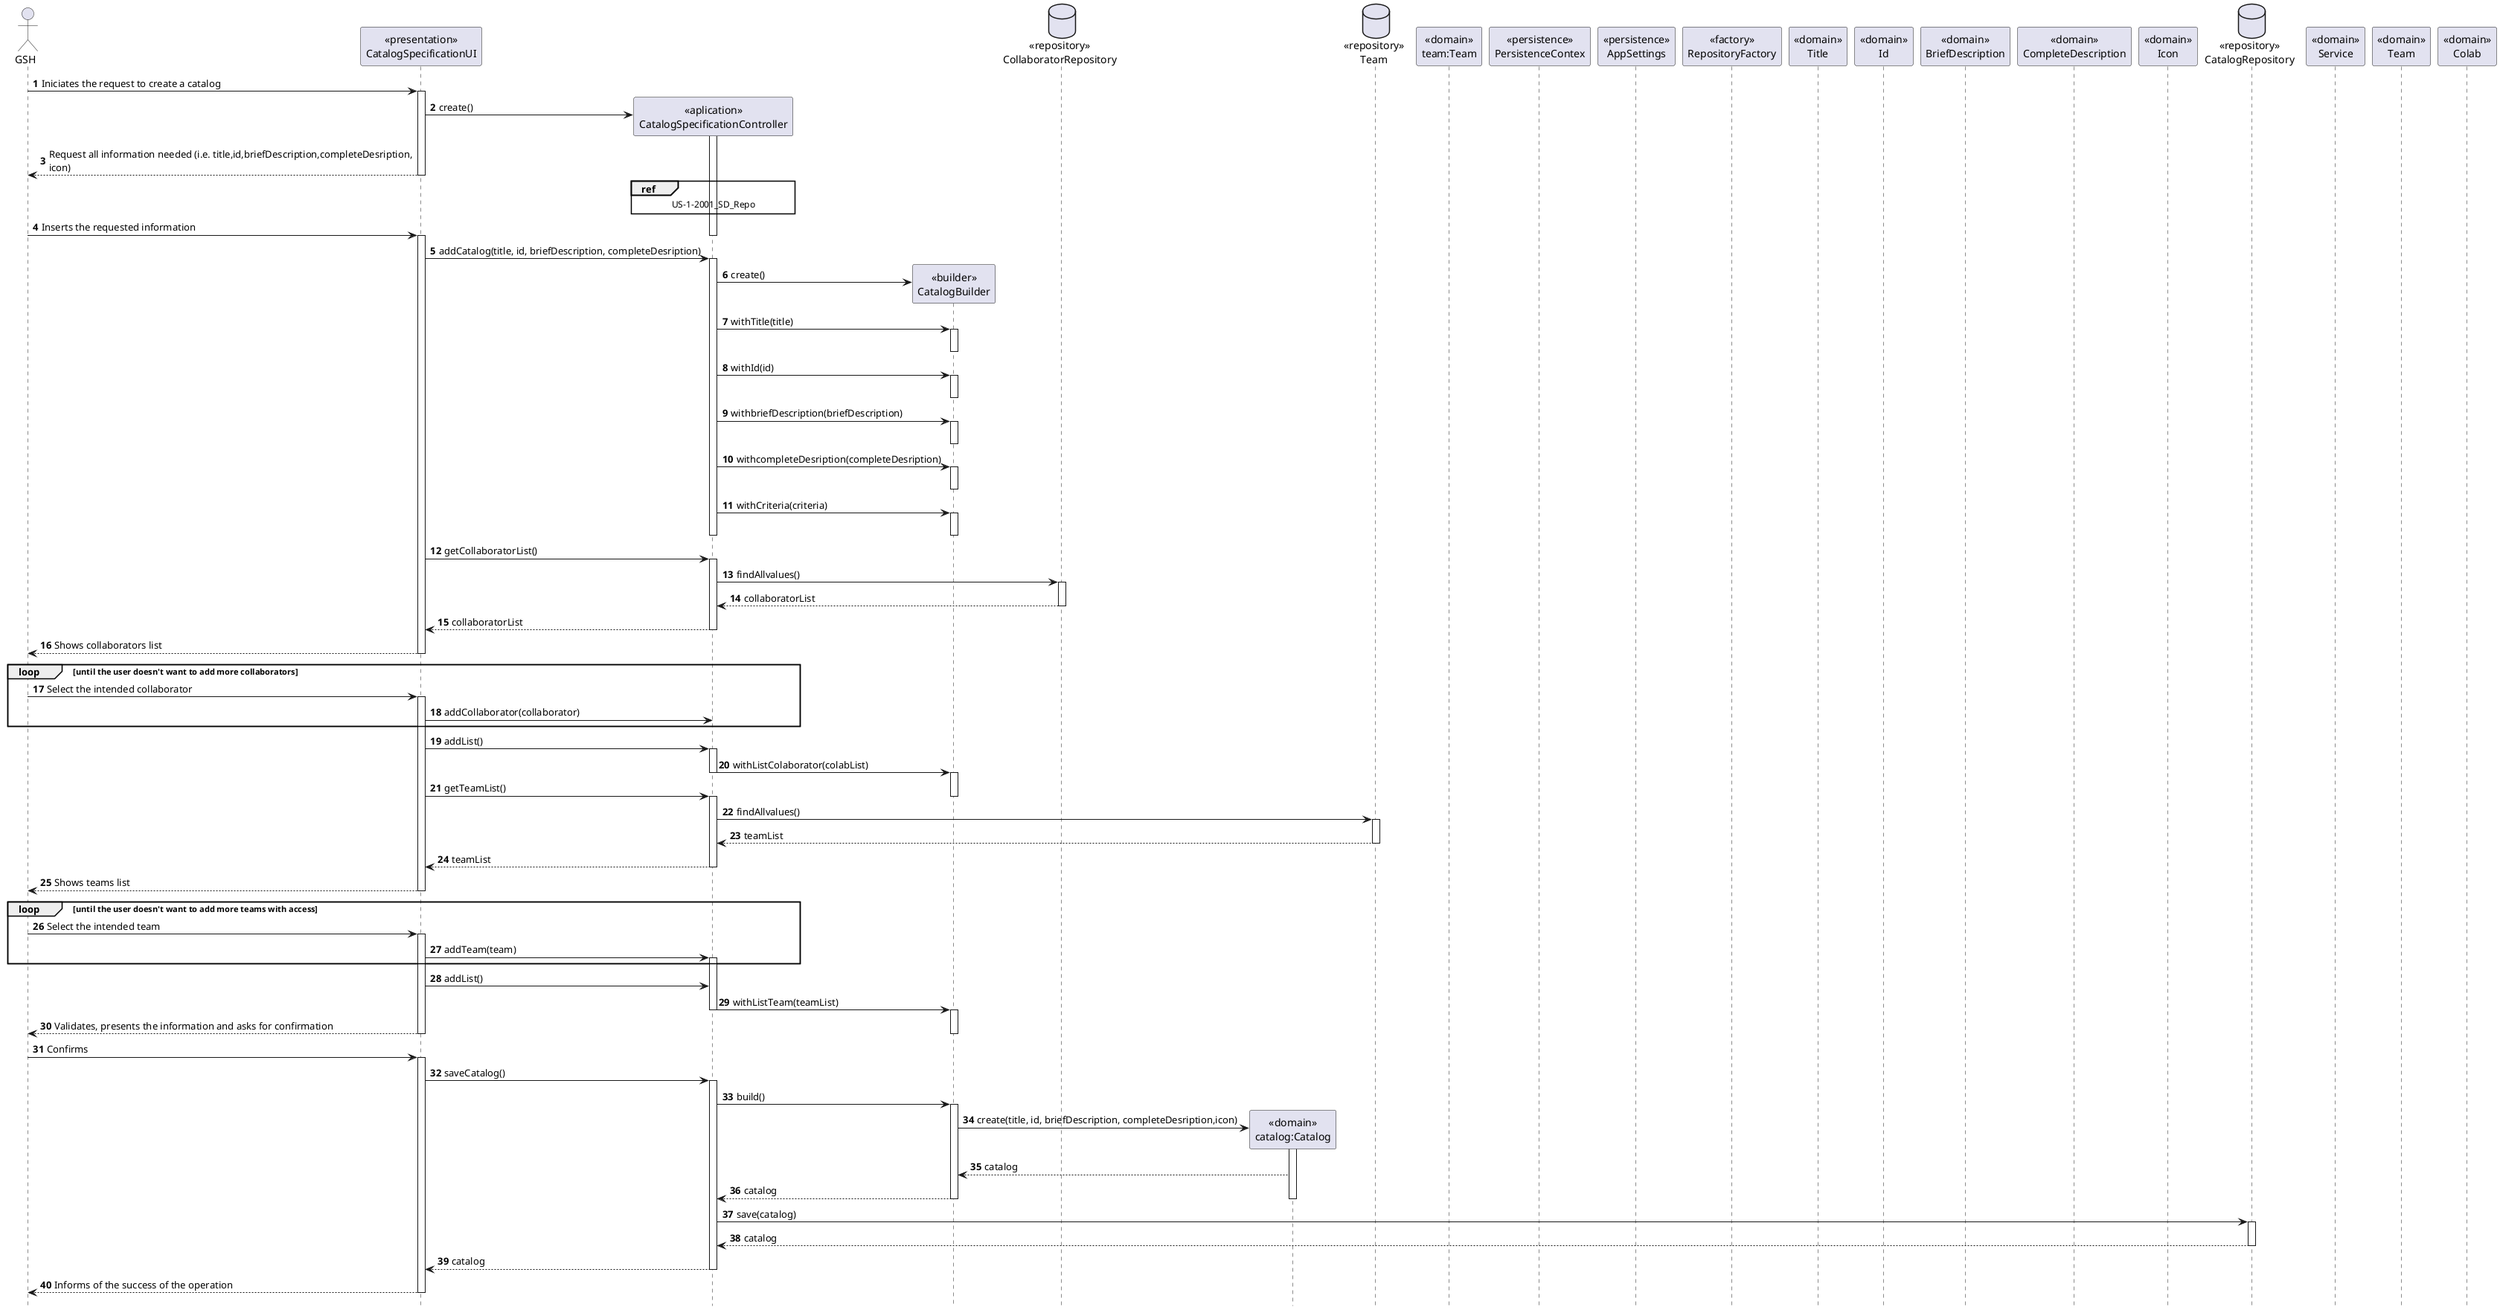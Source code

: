 @startuml
autonumber
hide footbox

actor "GSH" as GSH

participant "<<presentation>>\nCatalogSpecificationUI" as UI
participant "<<aplication>>\nCatalogSpecificationController" as CTRL
participant "<<builder>>\nCatalogBuilder" as CB
database "<<repository>>\nCollaboratorRepository" as COLLAB
participant "<<domain>>\ncatalog:Catalog" as CATALOG
database "<<repository>>\nTeam" as TEAM

participant "<<domain>>\nteam:Team" as TEA
database "<<repository>>\nCatalogRepository" as CR

participant "<<persistence>>\nPersistenceContex" as PC
participant "<<persistence>>\nAppSettings" as AS
participant "<<factory>>\nRepositoryFactory" as RF
participant "<<domain>>\nTitle" as TL
participant "<<domain>>\nId" as ID
participant "<<domain>>\nBriefDescription" as BD
participant "<<domain>>\nCompleteDescription" as CD
participant "<<domain>>\nIcon" as IC
participant "<<domain>>\nCriteria" as CR
participant "<<domain>>\nService" as SV
participant "<<domain>>\nTeam" as TM
participant "<<domain>>\nColab" as COLAB




GSH-> UI : Iniciates the request to create a catalog
activate UI

UI-> CTRL** : create()
activate CTRL
UI --> GSH: Request all information needed (i.e. title,id,briefDescription,completeDesription,\nicon)

ref over CTRL
US-1-2001_SD_Repo
end ref

deactivate UI
GSH-> UI : Inserts the requested information
deactivate CTRL
activate UI
UI-> CTRL : addCatalog(title, id, briefDescription, completeDesription)
activate CTRL

CTRL-> CB** : create()
CTRL-> CB : withTitle(title)
activate CB
deactivate CB
CTRL-> CB : withId(id)
activate CB
deactivate CB
CTRL-> CB : withbriefDescription(briefDescription)
activate CB
deactivate CB
CTRL-> CB : withcompleteDesription(completeDesription)
activate CB
deactivate CB

CTRL-> CB : withCriteria(criteria)
activate CB
deactivate CB
deactivate CB
deactivate CTRL

UI-> CTRL : getCollaboratorList()
activate CTRL

CTRL-> COLLAB : findAllvalues()
activate COLLAB

COLLAB--> CTRL : collaboratorList
deactivate COLLAB
CTRL--> UI : collaboratorList
deactivate CTRL

UI --> GSH: Shows collaborators list
deactivate UI

loop until the user doesn't want to add more collaborators
GSH-> UI : Select the intended collaborator
activate UI

UI-> CTRL : addCollaborator(collaborator)
end
UI->CTRL : addList()
activate CTRL

CTRL-> CB : withListColaborator(colabList)
deactivate CTRL

activate CB



UI-> CTRL : getTeamList()
deactivate CB
activate CTRL

CTRL-> TEAM : findAllvalues()
activate TEAM

TEAM--> CTRL : teamList
deactivate TEAM
CTRL--> UI : teamList
deactivate CTRL

UI --> GSH: Shows teams list
deactivate UI

loop until the user doesn't want to add more teams with access
GSH-> UI : Select the intended team
activate UI

UI-> CTRL : addTeam(team)
activate CTRL
end
UI->CTRL : addList()
CTRL-> CB : withListTeam(teamList)
deactivate CTRL

activate CB




UI --> GSH: Validates, presents the information and asks for confirmation
deactivate CB
deactivate UI

deactivate UI
GSH-> UI : Confirms
activate UI

UI-> CTRL : saveCatalog()
activate CTRL

CTRL-> CB : build()
activate CB
CB-> CATALOG** : create(title, id, briefDescription, completeDesription,icon)


activate CATALOG
CATALOG --> CB : catalog

CB --> CTRL : catalog
deactivate CATALOG
deactivate CB



CTRL-> CR : save(catalog)
activate CR
CR --> CTRL : catalog
deactivate CR
CTRL --> UI : catalog
deactivate CTRL

UI --> GSH: Informs of the success of the operation
deactivate UI
deactivate GSH

@enduml